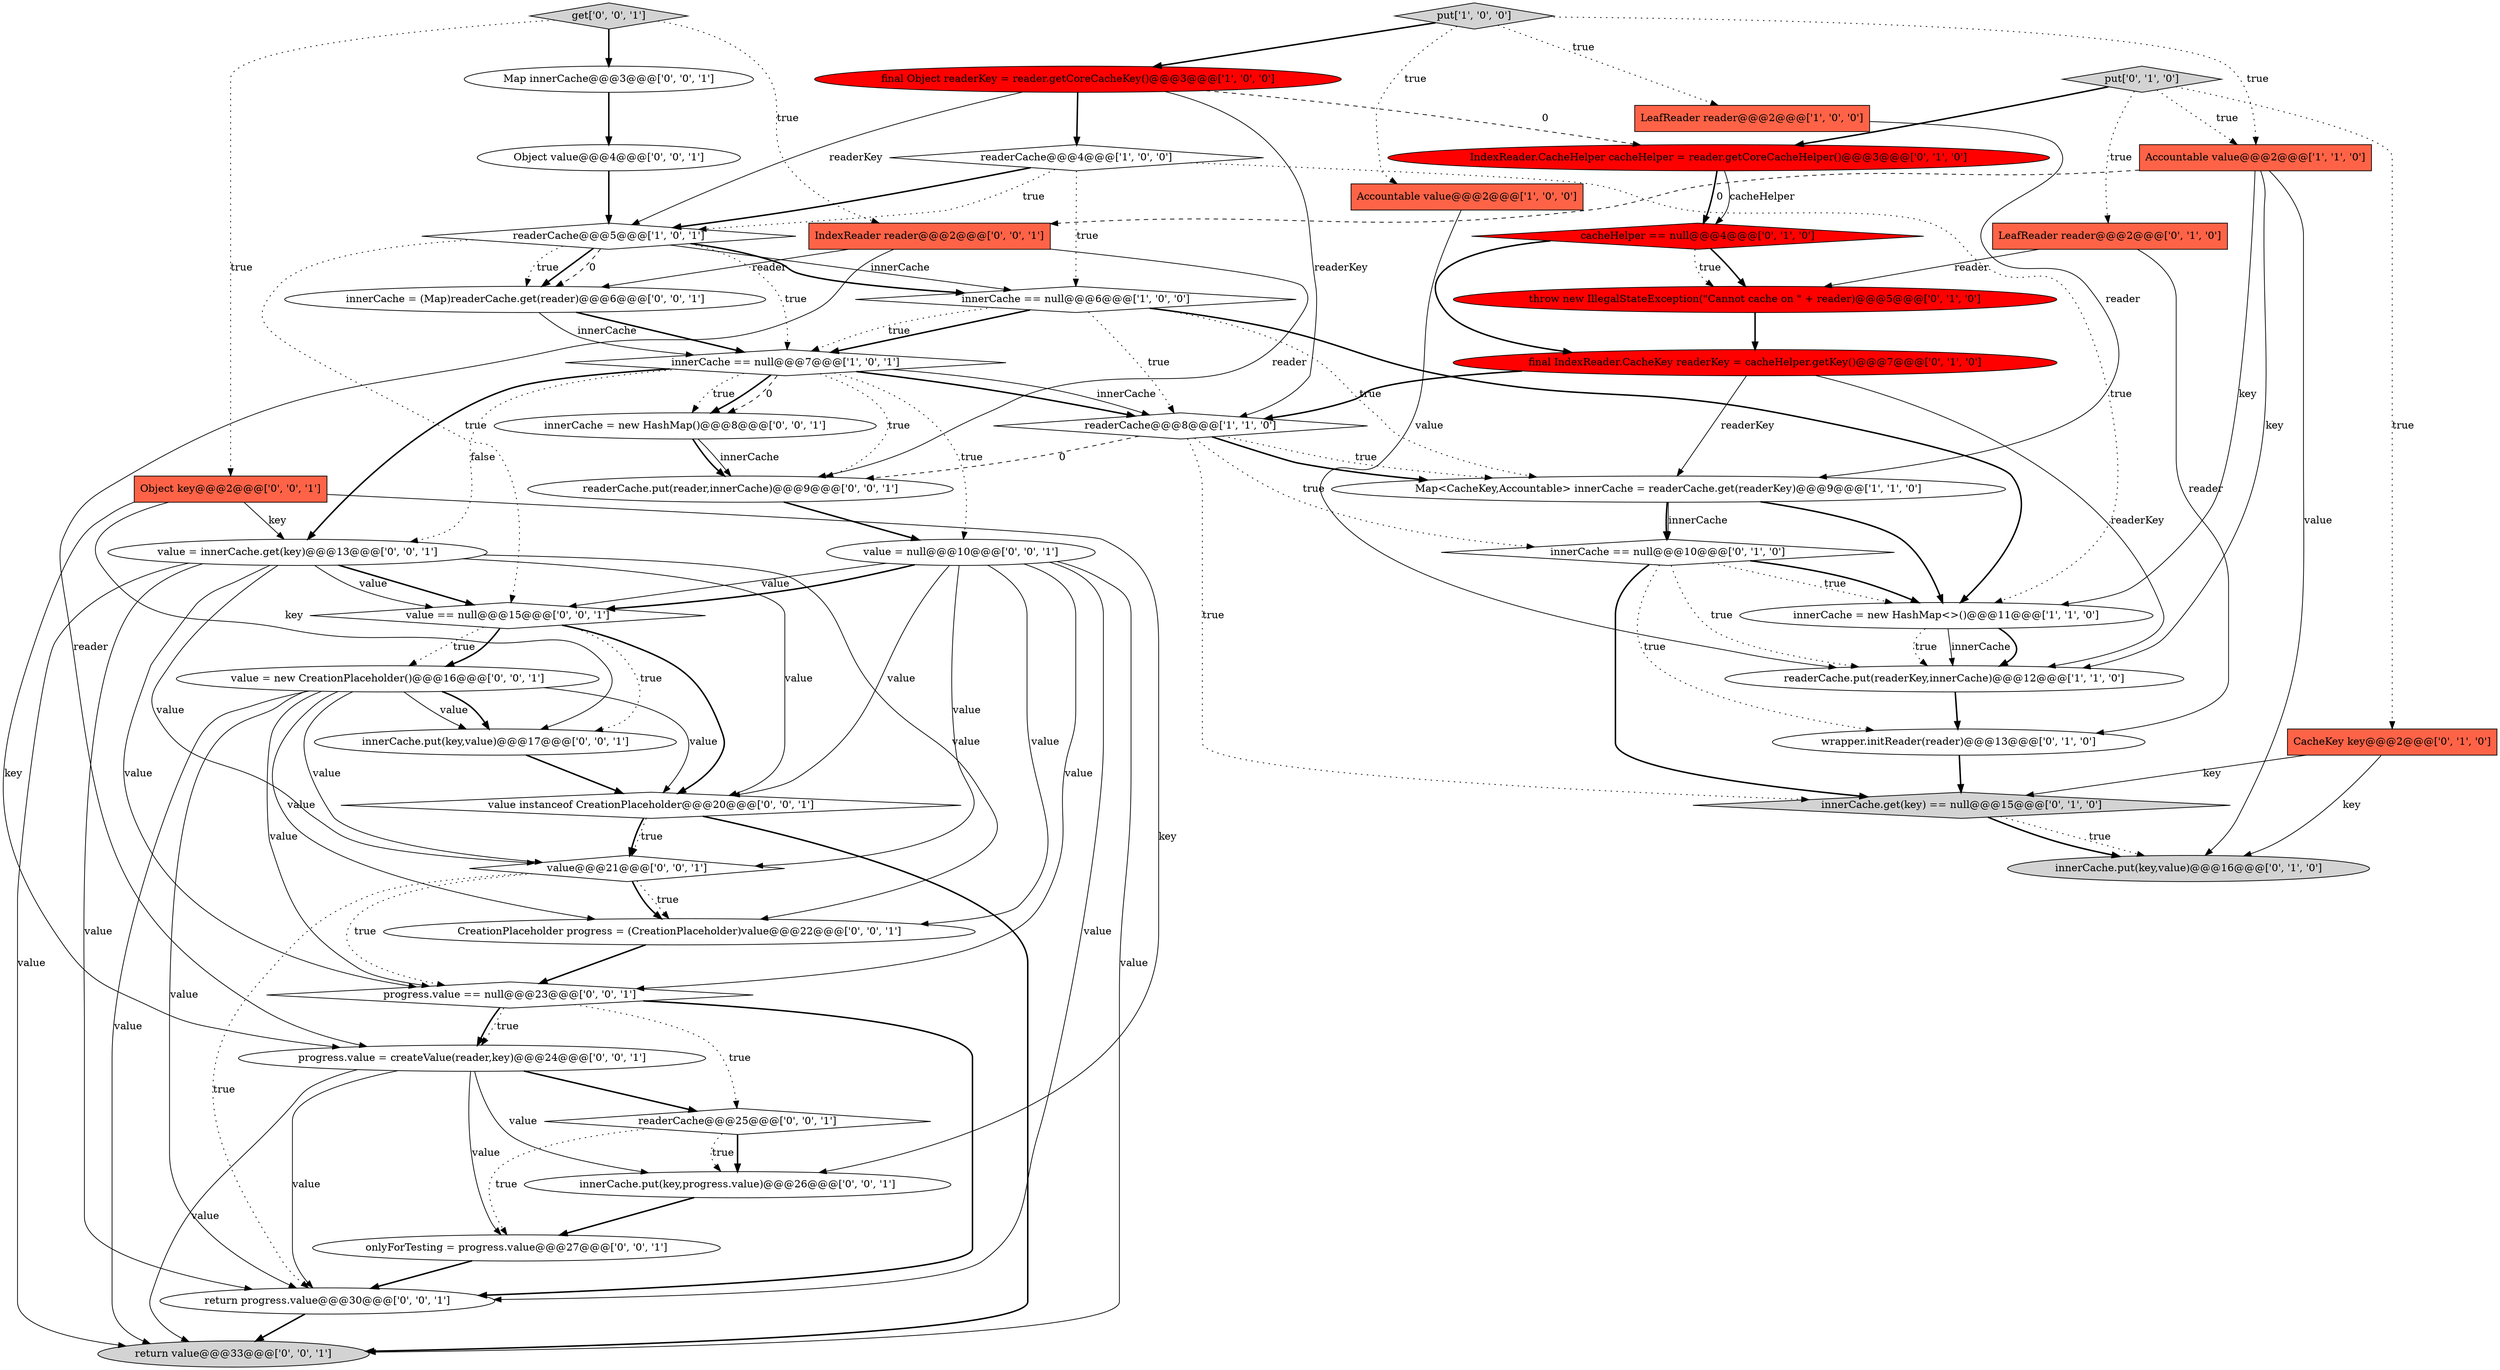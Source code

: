 digraph {
8 [style = filled, label = "readerCache@@@8@@@['1', '1', '0']", fillcolor = white, shape = diamond image = "AAA0AAABBB1BBB"];
28 [style = filled, label = "innerCache = new HashMap()@@@8@@@['0', '0', '1']", fillcolor = white, shape = ellipse image = "AAA0AAABBB3BBB"];
2 [style = filled, label = "innerCache = new HashMap<>()@@@11@@@['1', '1', '0']", fillcolor = white, shape = ellipse image = "AAA0AAABBB1BBB"];
13 [style = filled, label = "innerCache.get(key) == null@@@15@@@['0', '1', '0']", fillcolor = lightgray, shape = diamond image = "AAA0AAABBB2BBB"];
24 [style = filled, label = "Object key@@@2@@@['0', '0', '1']", fillcolor = tomato, shape = box image = "AAA0AAABBB3BBB"];
7 [style = filled, label = "put['1', '0', '0']", fillcolor = lightgray, shape = diamond image = "AAA0AAABBB1BBB"];
41 [style = filled, label = "progress.value = createValue(reader,key)@@@24@@@['0', '0', '1']", fillcolor = white, shape = ellipse image = "AAA0AAABBB3BBB"];
25 [style = filled, label = "get['0', '0', '1']", fillcolor = lightgray, shape = diamond image = "AAA0AAABBB3BBB"];
35 [style = filled, label = "value = innerCache.get(key)@@@13@@@['0', '0', '1']", fillcolor = white, shape = ellipse image = "AAA0AAABBB3BBB"];
26 [style = filled, label = "value = new CreationPlaceholder()@@@16@@@['0', '0', '1']", fillcolor = white, shape = ellipse image = "AAA0AAABBB3BBB"];
0 [style = filled, label = "readerCache.put(readerKey,innerCache)@@@12@@@['1', '1', '0']", fillcolor = white, shape = ellipse image = "AAA0AAABBB1BBB"];
36 [style = filled, label = "innerCache.put(key,progress.value)@@@26@@@['0', '0', '1']", fillcolor = white, shape = ellipse image = "AAA0AAABBB3BBB"];
5 [style = filled, label = "readerCache@@@5@@@['1', '0', '1']", fillcolor = white, shape = diamond image = "AAA0AAABBB1BBB"];
11 [style = filled, label = "innerCache == null@@@7@@@['1', '0', '1']", fillcolor = white, shape = diamond image = "AAA0AAABBB1BBB"];
10 [style = filled, label = "Accountable value@@@2@@@['1', '1', '0']", fillcolor = tomato, shape = box image = "AAA0AAABBB1BBB"];
34 [style = filled, label = "return value@@@33@@@['0', '0', '1']", fillcolor = lightgray, shape = ellipse image = "AAA0AAABBB3BBB"];
19 [style = filled, label = "innerCache.put(key,value)@@@16@@@['0', '1', '0']", fillcolor = lightgray, shape = ellipse image = "AAA0AAABBB2BBB"];
46 [style = filled, label = "readerCache@@@25@@@['0', '0', '1']", fillcolor = white, shape = diamond image = "AAA0AAABBB3BBB"];
29 [style = filled, label = "value == null@@@15@@@['0', '0', '1']", fillcolor = white, shape = diamond image = "AAA0AAABBB3BBB"];
33 [style = filled, label = "innerCache.put(key,value)@@@17@@@['0', '0', '1']", fillcolor = white, shape = ellipse image = "AAA0AAABBB3BBB"];
44 [style = filled, label = "value = null@@@10@@@['0', '0', '1']", fillcolor = white, shape = ellipse image = "AAA0AAABBB3BBB"];
12 [style = filled, label = "Map<CacheKey,Accountable> innerCache = readerCache.get(readerKey)@@@9@@@['1', '1', '0']", fillcolor = white, shape = ellipse image = "AAA0AAABBB1BBB"];
45 [style = filled, label = "innerCache = (Map)readerCache.get(reader)@@@6@@@['0', '0', '1']", fillcolor = white, shape = ellipse image = "AAA0AAABBB3BBB"];
32 [style = filled, label = "IndexReader reader@@@2@@@['0', '0', '1']", fillcolor = tomato, shape = box image = "AAA0AAABBB3BBB"];
14 [style = filled, label = "throw new IllegalStateException(\"Cannot cache on \" + reader)@@@5@@@['0', '1', '0']", fillcolor = red, shape = ellipse image = "AAA1AAABBB2BBB"];
30 [style = filled, label = "value instanceof CreationPlaceholder@@@20@@@['0', '0', '1']", fillcolor = white, shape = diamond image = "AAA0AAABBB3BBB"];
31 [style = filled, label = "CreationPlaceholder progress = (CreationPlaceholder)value@@@22@@@['0', '0', '1']", fillcolor = white, shape = ellipse image = "AAA0AAABBB3BBB"];
27 [style = filled, label = "readerCache.put(reader,innerCache)@@@9@@@['0', '0', '1']", fillcolor = white, shape = ellipse image = "AAA0AAABBB3BBB"];
39 [style = filled, label = "Object value@@@4@@@['0', '0', '1']", fillcolor = white, shape = ellipse image = "AAA0AAABBB3BBB"];
18 [style = filled, label = "innerCache == null@@@10@@@['0', '1', '0']", fillcolor = white, shape = diamond image = "AAA0AAABBB2BBB"];
23 [style = filled, label = "wrapper.initReader(reader)@@@13@@@['0', '1', '0']", fillcolor = white, shape = ellipse image = "AAA0AAABBB2BBB"];
22 [style = filled, label = "put['0', '1', '0']", fillcolor = lightgray, shape = diamond image = "AAA0AAABBB2BBB"];
42 [style = filled, label = "return progress.value@@@30@@@['0', '0', '1']", fillcolor = white, shape = ellipse image = "AAA0AAABBB3BBB"];
38 [style = filled, label = "Map innerCache@@@3@@@['0', '0', '1']", fillcolor = white, shape = ellipse image = "AAA0AAABBB3BBB"];
6 [style = filled, label = "LeafReader reader@@@2@@@['1', '0', '0']", fillcolor = tomato, shape = box image = "AAA0AAABBB1BBB"];
16 [style = filled, label = "final IndexReader.CacheKey readerKey = cacheHelper.getKey()@@@7@@@['0', '1', '0']", fillcolor = red, shape = ellipse image = "AAA1AAABBB2BBB"];
15 [style = filled, label = "LeafReader reader@@@2@@@['0', '1', '0']", fillcolor = tomato, shape = box image = "AAA0AAABBB2BBB"];
43 [style = filled, label = "progress.value == null@@@23@@@['0', '0', '1']", fillcolor = white, shape = diamond image = "AAA0AAABBB3BBB"];
17 [style = filled, label = "CacheKey key@@@2@@@['0', '1', '0']", fillcolor = tomato, shape = box image = "AAA0AAABBB2BBB"];
21 [style = filled, label = "IndexReader.CacheHelper cacheHelper = reader.getCoreCacheHelper()@@@3@@@['0', '1', '0']", fillcolor = red, shape = ellipse image = "AAA1AAABBB2BBB"];
1 [style = filled, label = "Accountable value@@@2@@@['1', '0', '0']", fillcolor = tomato, shape = box image = "AAA0AAABBB1BBB"];
9 [style = filled, label = "innerCache == null@@@6@@@['1', '0', '0']", fillcolor = white, shape = diamond image = "AAA0AAABBB1BBB"];
37 [style = filled, label = "onlyForTesting = progress.value@@@27@@@['0', '0', '1']", fillcolor = white, shape = ellipse image = "AAA0AAABBB3BBB"];
40 [style = filled, label = "value@@@21@@@['0', '0', '1']", fillcolor = white, shape = diamond image = "AAA0AAABBB3BBB"];
3 [style = filled, label = "final Object readerKey = reader.getCoreCacheKey()@@@3@@@['1', '0', '0']", fillcolor = red, shape = ellipse image = "AAA1AAABBB1BBB"];
4 [style = filled, label = "readerCache@@@4@@@['1', '0', '0']", fillcolor = white, shape = diamond image = "AAA0AAABBB1BBB"];
20 [style = filled, label = "cacheHelper == null@@@4@@@['0', '1', '0']", fillcolor = red, shape = diamond image = "AAA1AAABBB2BBB"];
24->41 [style = solid, label="key"];
9->12 [style = dotted, label="true"];
46->37 [style = dotted, label="true"];
9->11 [style = bold, label=""];
5->9 [style = bold, label=""];
29->30 [style = bold, label=""];
3->8 [style = solid, label="readerKey"];
15->14 [style = solid, label="reader"];
6->12 [style = solid, label="reader"];
27->44 [style = bold, label=""];
43->42 [style = bold, label=""];
24->35 [style = solid, label="key"];
40->31 [style = dotted, label="true"];
5->45 [style = bold, label=""];
29->26 [style = dotted, label="true"];
1->0 [style = solid, label="value"];
3->4 [style = bold, label=""];
41->36 [style = solid, label="value"];
38->39 [style = bold, label=""];
11->44 [style = dotted, label="true"];
40->43 [style = dotted, label="true"];
11->35 [style = dotted, label="false"];
10->0 [style = solid, label="key"];
12->2 [style = bold, label=""];
5->11 [style = dotted, label="true"];
20->16 [style = bold, label=""];
10->2 [style = solid, label="key"];
10->32 [style = dashed, label="0"];
23->13 [style = bold, label=""];
41->37 [style = solid, label="value"];
44->43 [style = solid, label="value"];
12->18 [style = bold, label=""];
11->28 [style = dotted, label="true"];
43->46 [style = dotted, label="true"];
30->40 [style = bold, label=""];
40->31 [style = bold, label=""];
5->29 [style = dotted, label="true"];
7->1 [style = dotted, label="true"];
41->34 [style = solid, label="value"];
26->34 [style = solid, label="value"];
26->33 [style = solid, label="value"];
18->23 [style = dotted, label="true"];
14->16 [style = bold, label=""];
11->28 [style = bold, label=""];
7->6 [style = dotted, label="true"];
25->32 [style = dotted, label="true"];
2->0 [style = dotted, label="true"];
7->10 [style = dotted, label="true"];
44->40 [style = solid, label="value"];
3->21 [style = dashed, label="0"];
9->2 [style = bold, label=""];
13->19 [style = dotted, label="true"];
46->36 [style = bold, label=""];
20->14 [style = bold, label=""];
30->34 [style = bold, label=""];
35->30 [style = solid, label="value"];
11->8 [style = solid, label="innerCache"];
44->31 [style = solid, label="value"];
45->11 [style = bold, label=""];
29->26 [style = bold, label=""];
9->8 [style = dotted, label="true"];
15->23 [style = solid, label="reader"];
32->45 [style = solid, label="reader"];
17->19 [style = solid, label="key"];
32->27 [style = solid, label="reader"];
0->23 [style = bold, label=""];
8->12 [style = dotted, label="true"];
35->40 [style = solid, label="value"];
5->45 [style = dashed, label="0"];
33->30 [style = bold, label=""];
44->34 [style = solid, label="value"];
16->12 [style = solid, label="readerKey"];
8->18 [style = dotted, label="true"];
11->8 [style = bold, label=""];
18->0 [style = dotted, label="true"];
41->46 [style = bold, label=""];
36->37 [style = bold, label=""];
10->19 [style = solid, label="value"];
12->18 [style = solid, label="innerCache"];
44->42 [style = solid, label="value"];
4->2 [style = dotted, label="true"];
2->0 [style = solid, label="innerCache"];
25->38 [style = bold, label=""];
40->42 [style = dotted, label="true"];
4->5 [style = dotted, label="true"];
26->43 [style = solid, label="value"];
35->29 [style = bold, label=""];
26->30 [style = solid, label="value"];
16->8 [style = bold, label=""];
44->29 [style = solid, label="value"];
39->5 [style = bold, label=""];
44->29 [style = bold, label=""];
9->11 [style = dotted, label="true"];
35->34 [style = solid, label="value"];
20->14 [style = dotted, label="true"];
25->24 [style = dotted, label="true"];
41->42 [style = solid, label="value"];
26->31 [style = solid, label="value"];
13->19 [style = bold, label=""];
2->0 [style = bold, label=""];
11->27 [style = dotted, label="true"];
5->45 [style = dotted, label="true"];
31->43 [style = bold, label=""];
43->41 [style = bold, label=""];
8->13 [style = dotted, label="true"];
22->15 [style = dotted, label="true"];
4->5 [style = bold, label=""];
35->42 [style = solid, label="value"];
8->12 [style = bold, label=""];
37->42 [style = bold, label=""];
18->2 [style = dotted, label="true"];
3->5 [style = solid, label="readerKey"];
24->33 [style = solid, label="key"];
45->11 [style = solid, label="innerCache"];
46->36 [style = dotted, label="true"];
42->34 [style = bold, label=""];
35->43 [style = solid, label="value"];
22->10 [style = dotted, label="true"];
44->30 [style = solid, label="value"];
16->0 [style = solid, label="readerKey"];
24->36 [style = solid, label="key"];
28->27 [style = solid, label="innerCache"];
22->21 [style = bold, label=""];
26->40 [style = solid, label="value"];
35->29 [style = solid, label="value"];
18->2 [style = bold, label=""];
30->40 [style = dotted, label="true"];
21->20 [style = solid, label="cacheHelper"];
7->3 [style = bold, label=""];
11->35 [style = bold, label=""];
11->28 [style = dashed, label="0"];
21->20 [style = bold, label=""];
17->13 [style = solid, label="key"];
18->13 [style = bold, label=""];
43->41 [style = dotted, label="true"];
8->27 [style = dashed, label="0"];
5->9 [style = solid, label="innerCache"];
22->17 [style = dotted, label="true"];
29->33 [style = dotted, label="true"];
32->41 [style = solid, label="reader"];
28->27 [style = bold, label=""];
4->9 [style = dotted, label="true"];
35->31 [style = solid, label="value"];
26->42 [style = solid, label="value"];
26->33 [style = bold, label=""];
}
